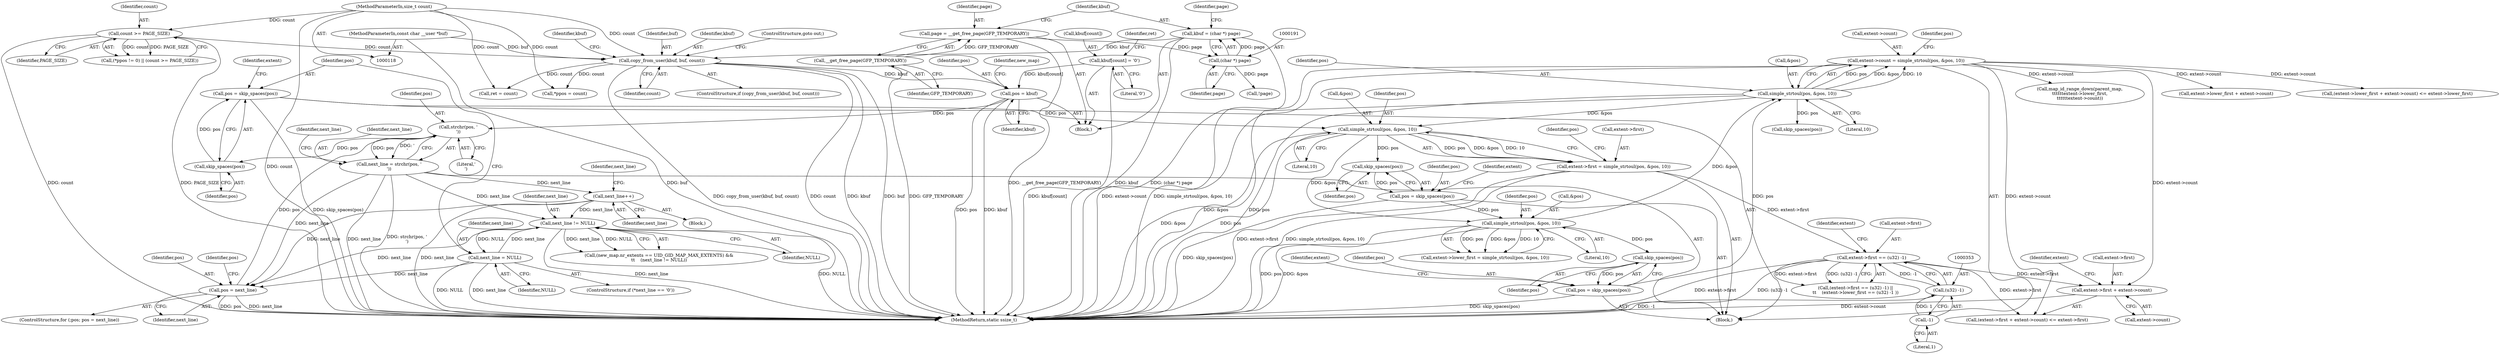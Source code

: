 digraph "0_linux_6708075f104c3c9b04b23336bb0366ca30c3931b@pointer" {
"1000367" [label="(Call,extent->first + extent->count)"];
"1000348" [label="(Call,extent->first == (u32) -1)"];
"1000280" [label="(Call,extent->first = simple_strtoul(pos, &pos, 10))"];
"1000284" [label="(Call,simple_strtoul(pos, &pos, 10))"];
"1000276" [label="(Call,pos = skip_spaces(pos))"];
"1000278" [label="(Call,skip_spaces(pos))"];
"1000256" [label="(Call,strchr(pos, '\n'))"];
"1000230" [label="(Call,pos = kbuf)"];
"1000216" [label="(Call,copy_from_user(kbuf, buf, count))"];
"1000188" [label="(Call,kbuf = (char *) page)"];
"1000190" [label="(Call,(char *) page)"];
"1000184" [label="(Call,page = __get_free_page(GFP_TEMPORARY))"];
"1000186" [label="(Call,__get_free_page(GFP_TEMPORARY))"];
"1000120" [label="(MethodParameterIn,const char __user *buf)"];
"1000207" [label="(Call,count >= PAGE_SIZE)"];
"1000121" [label="(MethodParameterIn,size_t count)"];
"1000221" [label="(Call,kbuf[count] = '\0')"];
"1000240" [label="(Call,pos = next_line)"];
"1000408" [label="(Call,next_line != NULL)"];
"1000254" [label="(Call,next_line = strchr(pos, '\n'))"];
"1000266" [label="(Call,next_line++)"];
"1000273" [label="(Call,next_line = NULL)"];
"1000322" [label="(Call,simple_strtoul(pos, &pos, 10))"];
"1000314" [label="(Call,pos = skip_spaces(pos))"];
"1000316" [label="(Call,skip_spaces(pos))"];
"1000303" [label="(Call,simple_strtoul(pos, &pos, 10))"];
"1000295" [label="(Call,pos = skip_spaces(pos))"];
"1000297" [label="(Call,skip_spaces(pos))"];
"1000352" [label="(Call,(u32) -1)"];
"1000354" [label="(Call,-1)"];
"1000318" [label="(Call,extent->count = simple_strtoul(pos, &pos, 10))"];
"1000189" [label="(Identifier,kbuf)"];
"1000326" [label="(Literal,10)"];
"1000274" [label="(Identifier,next_line)"];
"1000243" [label="(Block,)"];
"1000235" [label="(Identifier,new_map)"];
"1000288" [label="(Literal,10)"];
"1000298" [label="(Identifier,pos)"];
"1000375" [label="(Identifier,extent)"];
"1000371" [label="(Call,extent->count)"];
"1000286" [label="(Call,&pos)"];
"1000120" [label="(MethodParameterIn,const char __user *buf)"];
"1000402" [label="(Call,(new_map.nr_extents == UID_GID_MAP_MAX_EXTENTS) &&\n\t\t    (next_line != NULL))"];
"1000295" [label="(Call,pos = skip_spaces(pos))"];
"1000293" [label="(Identifier,pos)"];
"1000207" [label="(Call,count >= PAGE_SIZE)"];
"1000230" [label="(Call,pos = kbuf)"];
"1000500" [label="(Call,*ppos = count)"];
"1000304" [label="(Identifier,pos)"];
"1000254" [label="(Call,next_line = strchr(pos, '\n'))"];
"1000187" [label="(Identifier,GFP_TEMPORARY)"];
"1000352" [label="(Call,(u32) -1)"];
"1000218" [label="(Identifier,buf)"];
"1000271" [label="(Identifier,next_line)"];
"1000330" [label="(Identifier,pos)"];
"1000314" [label="(Call,pos = skip_spaces(pos))"];
"1000517" [label="(MethodReturn,static ssize_t)"];
"1000188" [label="(Call,kbuf = (char *) page)"];
"1000285" [label="(Identifier,pos)"];
"1000307" [label="(Literal,10)"];
"1000277" [label="(Identifier,pos)"];
"1000504" [label="(Call,ret = count)"];
"1000454" [label="(Call,map_id_range_down(parent_map,\n\t\t\t\t\t\textent->lower_first,\n\t\t\t\t\t\textent->count))"];
"1000232" [label="(Identifier,kbuf)"];
"1000297" [label="(Call,skip_spaces(pos))"];
"1000266" [label="(Call,next_line++)"];
"1000275" [label="(Identifier,NULL)"];
"1000354" [label="(Call,-1)"];
"1000256" [label="(Call,strchr(pos, '\n'))"];
"1000319" [label="(Call,extent->count)"];
"1000255" [label="(Identifier,next_line)"];
"1000323" [label="(Identifier,pos)"];
"1000322" [label="(Call,simple_strtoul(pos, &pos, 10))"];
"1000227" [label="(Identifier,ret)"];
"1000216" [label="(Call,copy_from_user(kbuf, buf, count))"];
"1000349" [label="(Call,extent->first)"];
"1000366" [label="(Call,(extent->first + extent->count) <= extent->first)"];
"1000238" [label="(ControlStructure,for (;pos; pos = next_line))"];
"1000231" [label="(Identifier,pos)"];
"1000222" [label="(Call,kbuf[count])"];
"1000217" [label="(Identifier,kbuf)"];
"1000280" [label="(Call,extent->first = simple_strtoul(pos, &pos, 10))"];
"1000209" [label="(Identifier,PAGE_SIZE)"];
"1000126" [label="(Block,)"];
"1000324" [label="(Call,&pos)"];
"1000268" [label="(ControlStructure,if (*next_line == '\0'))"];
"1000184" [label="(Call,page = __get_free_page(GFP_TEMPORARY))"];
"1000368" [label="(Call,extent->first)"];
"1000279" [label="(Identifier,pos)"];
"1000355" [label="(Literal,1)"];
"1000221" [label="(Call,kbuf[count] = '\0')"];
"1000315" [label="(Identifier,pos)"];
"1000299" [label="(Call,extent->lower_first = simple_strtoul(pos, &pos, 10))"];
"1000380" [label="(Call,extent->lower_first + extent->count)"];
"1000240" [label="(Call,pos = next_line)"];
"1000276" [label="(Call,pos = skip_spaces(pos))"];
"1000379" [label="(Call,(extent->lower_first + extent->count) <= extent->lower_first)"];
"1000190" [label="(Call,(char *) page)"];
"1000186" [label="(Call,__get_free_page(GFP_TEMPORARY))"];
"1000208" [label="(Identifier,count)"];
"1000408" [label="(Call,next_line != NULL)"];
"1000320" [label="(Identifier,extent)"];
"1000257" [label="(Identifier,pos)"];
"1000241" [label="(Identifier,pos)"];
"1000239" [label="(Identifier,pos)"];
"1000192" [label="(Identifier,page)"];
"1000348" [label="(Call,extent->first == (u32) -1)"];
"1000195" [label="(Identifier,page)"];
"1000317" [label="(Identifier,pos)"];
"1000185" [label="(Identifier,page)"];
"1000296" [label="(Identifier,pos)"];
"1000316" [label="(Call,skip_spaces(pos))"];
"1000202" [label="(Call,(*ppos != 0) || (count >= PAGE_SIZE))"];
"1000338" [label="(Call,skip_spaces(pos))"];
"1000305" [label="(Call,&pos)"];
"1000220" [label="(ControlStructure,goto out;)"];
"1000219" [label="(Identifier,count)"];
"1000410" [label="(Identifier,NULL)"];
"1000267" [label="(Identifier,next_line)"];
"1000223" [label="(Identifier,kbuf)"];
"1000303" [label="(Call,simple_strtoul(pos, &pos, 10))"];
"1000278" [label="(Call,skip_spaces(pos))"];
"1000347" [label="(Call,(extent->first == (u32) -1) ||\n\t\t    (extent->lower_first == (u32) -1 ))"];
"1000242" [label="(Identifier,next_line)"];
"1000194" [label="(Call,!page)"];
"1000225" [label="(Literal,'\0')"];
"1000284" [label="(Call,simple_strtoul(pos, &pos, 10))"];
"1000258" [label="(Literal,'\n')"];
"1000260" [label="(Identifier,next_line)"];
"1000301" [label="(Identifier,extent)"];
"1000318" [label="(Call,extent->count = simple_strtoul(pos, &pos, 10))"];
"1000281" [label="(Call,extent->first)"];
"1000367" [label="(Call,extent->first + extent->count)"];
"1000282" [label="(Identifier,extent)"];
"1000273" [label="(Call,next_line = NULL)"];
"1000358" [label="(Identifier,extent)"];
"1000261" [label="(Block,)"];
"1000409" [label="(Identifier,next_line)"];
"1000215" [label="(ControlStructure,if (copy_from_user(kbuf, buf, count)))"];
"1000121" [label="(MethodParameterIn,size_t count)"];
"1000367" -> "1000366"  [label="AST: "];
"1000367" -> "1000371"  [label="CFG: "];
"1000368" -> "1000367"  [label="AST: "];
"1000371" -> "1000367"  [label="AST: "];
"1000375" -> "1000367"  [label="CFG: "];
"1000367" -> "1000517"  [label="DDG: extent->count"];
"1000348" -> "1000367"  [label="DDG: extent->first"];
"1000318" -> "1000367"  [label="DDG: extent->count"];
"1000348" -> "1000347"  [label="AST: "];
"1000348" -> "1000352"  [label="CFG: "];
"1000349" -> "1000348"  [label="AST: "];
"1000352" -> "1000348"  [label="AST: "];
"1000358" -> "1000348"  [label="CFG: "];
"1000347" -> "1000348"  [label="CFG: "];
"1000348" -> "1000517"  [label="DDG: extent->first"];
"1000348" -> "1000517"  [label="DDG: (u32) -1"];
"1000348" -> "1000347"  [label="DDG: extent->first"];
"1000348" -> "1000347"  [label="DDG: (u32) -1"];
"1000280" -> "1000348"  [label="DDG: extent->first"];
"1000352" -> "1000348"  [label="DDG: -1"];
"1000348" -> "1000366"  [label="DDG: extent->first"];
"1000280" -> "1000243"  [label="AST: "];
"1000280" -> "1000284"  [label="CFG: "];
"1000281" -> "1000280"  [label="AST: "];
"1000284" -> "1000280"  [label="AST: "];
"1000293" -> "1000280"  [label="CFG: "];
"1000280" -> "1000517"  [label="DDG: simple_strtoul(pos, &pos, 10)"];
"1000280" -> "1000517"  [label="DDG: extent->first"];
"1000284" -> "1000280"  [label="DDG: pos"];
"1000284" -> "1000280"  [label="DDG: &pos"];
"1000284" -> "1000280"  [label="DDG: 10"];
"1000284" -> "1000288"  [label="CFG: "];
"1000285" -> "1000284"  [label="AST: "];
"1000286" -> "1000284"  [label="AST: "];
"1000288" -> "1000284"  [label="AST: "];
"1000284" -> "1000517"  [label="DDG: &pos"];
"1000284" -> "1000517"  [label="DDG: pos"];
"1000276" -> "1000284"  [label="DDG: pos"];
"1000322" -> "1000284"  [label="DDG: &pos"];
"1000284" -> "1000297"  [label="DDG: pos"];
"1000284" -> "1000303"  [label="DDG: &pos"];
"1000276" -> "1000243"  [label="AST: "];
"1000276" -> "1000278"  [label="CFG: "];
"1000277" -> "1000276"  [label="AST: "];
"1000278" -> "1000276"  [label="AST: "];
"1000282" -> "1000276"  [label="CFG: "];
"1000276" -> "1000517"  [label="DDG: skip_spaces(pos)"];
"1000278" -> "1000276"  [label="DDG: pos"];
"1000278" -> "1000279"  [label="CFG: "];
"1000279" -> "1000278"  [label="AST: "];
"1000256" -> "1000278"  [label="DDG: pos"];
"1000256" -> "1000254"  [label="AST: "];
"1000256" -> "1000258"  [label="CFG: "];
"1000257" -> "1000256"  [label="AST: "];
"1000258" -> "1000256"  [label="AST: "];
"1000254" -> "1000256"  [label="CFG: "];
"1000256" -> "1000254"  [label="DDG: pos"];
"1000256" -> "1000254"  [label="DDG: '\n'"];
"1000230" -> "1000256"  [label="DDG: pos"];
"1000240" -> "1000256"  [label="DDG: pos"];
"1000230" -> "1000126"  [label="AST: "];
"1000230" -> "1000232"  [label="CFG: "];
"1000231" -> "1000230"  [label="AST: "];
"1000232" -> "1000230"  [label="AST: "];
"1000235" -> "1000230"  [label="CFG: "];
"1000230" -> "1000517"  [label="DDG: pos"];
"1000230" -> "1000517"  [label="DDG: kbuf"];
"1000216" -> "1000230"  [label="DDG: kbuf"];
"1000221" -> "1000230"  [label="DDG: kbuf[count]"];
"1000216" -> "1000215"  [label="AST: "];
"1000216" -> "1000219"  [label="CFG: "];
"1000217" -> "1000216"  [label="AST: "];
"1000218" -> "1000216"  [label="AST: "];
"1000219" -> "1000216"  [label="AST: "];
"1000220" -> "1000216"  [label="CFG: "];
"1000223" -> "1000216"  [label="CFG: "];
"1000216" -> "1000517"  [label="DDG: copy_from_user(kbuf, buf, count)"];
"1000216" -> "1000517"  [label="DDG: count"];
"1000216" -> "1000517"  [label="DDG: kbuf"];
"1000216" -> "1000517"  [label="DDG: buf"];
"1000188" -> "1000216"  [label="DDG: kbuf"];
"1000120" -> "1000216"  [label="DDG: buf"];
"1000207" -> "1000216"  [label="DDG: count"];
"1000121" -> "1000216"  [label="DDG: count"];
"1000216" -> "1000500"  [label="DDG: count"];
"1000216" -> "1000504"  [label="DDG: count"];
"1000188" -> "1000126"  [label="AST: "];
"1000188" -> "1000190"  [label="CFG: "];
"1000189" -> "1000188"  [label="AST: "];
"1000190" -> "1000188"  [label="AST: "];
"1000195" -> "1000188"  [label="CFG: "];
"1000188" -> "1000517"  [label="DDG: (char *) page"];
"1000188" -> "1000517"  [label="DDG: kbuf"];
"1000190" -> "1000188"  [label="DDG: page"];
"1000190" -> "1000192"  [label="CFG: "];
"1000191" -> "1000190"  [label="AST: "];
"1000192" -> "1000190"  [label="AST: "];
"1000184" -> "1000190"  [label="DDG: page"];
"1000190" -> "1000194"  [label="DDG: page"];
"1000184" -> "1000126"  [label="AST: "];
"1000184" -> "1000186"  [label="CFG: "];
"1000185" -> "1000184"  [label="AST: "];
"1000186" -> "1000184"  [label="AST: "];
"1000189" -> "1000184"  [label="CFG: "];
"1000184" -> "1000517"  [label="DDG: __get_free_page(GFP_TEMPORARY)"];
"1000186" -> "1000184"  [label="DDG: GFP_TEMPORARY"];
"1000186" -> "1000187"  [label="CFG: "];
"1000187" -> "1000186"  [label="AST: "];
"1000186" -> "1000517"  [label="DDG: GFP_TEMPORARY"];
"1000120" -> "1000118"  [label="AST: "];
"1000120" -> "1000517"  [label="DDG: buf"];
"1000207" -> "1000202"  [label="AST: "];
"1000207" -> "1000209"  [label="CFG: "];
"1000208" -> "1000207"  [label="AST: "];
"1000209" -> "1000207"  [label="AST: "];
"1000202" -> "1000207"  [label="CFG: "];
"1000207" -> "1000517"  [label="DDG: PAGE_SIZE"];
"1000207" -> "1000517"  [label="DDG: count"];
"1000207" -> "1000202"  [label="DDG: count"];
"1000207" -> "1000202"  [label="DDG: PAGE_SIZE"];
"1000121" -> "1000207"  [label="DDG: count"];
"1000121" -> "1000118"  [label="AST: "];
"1000121" -> "1000517"  [label="DDG: count"];
"1000121" -> "1000500"  [label="DDG: count"];
"1000121" -> "1000504"  [label="DDG: count"];
"1000221" -> "1000126"  [label="AST: "];
"1000221" -> "1000225"  [label="CFG: "];
"1000222" -> "1000221"  [label="AST: "];
"1000225" -> "1000221"  [label="AST: "];
"1000227" -> "1000221"  [label="CFG: "];
"1000221" -> "1000517"  [label="DDG: kbuf[count]"];
"1000240" -> "1000238"  [label="AST: "];
"1000240" -> "1000242"  [label="CFG: "];
"1000241" -> "1000240"  [label="AST: "];
"1000242" -> "1000240"  [label="AST: "];
"1000239" -> "1000240"  [label="CFG: "];
"1000240" -> "1000517"  [label="DDG: next_line"];
"1000240" -> "1000517"  [label="DDG: pos"];
"1000408" -> "1000240"  [label="DDG: next_line"];
"1000254" -> "1000240"  [label="DDG: next_line"];
"1000266" -> "1000240"  [label="DDG: next_line"];
"1000273" -> "1000240"  [label="DDG: next_line"];
"1000408" -> "1000402"  [label="AST: "];
"1000408" -> "1000410"  [label="CFG: "];
"1000409" -> "1000408"  [label="AST: "];
"1000410" -> "1000408"  [label="AST: "];
"1000402" -> "1000408"  [label="CFG: "];
"1000408" -> "1000517"  [label="DDG: next_line"];
"1000408" -> "1000517"  [label="DDG: NULL"];
"1000408" -> "1000273"  [label="DDG: NULL"];
"1000408" -> "1000402"  [label="DDG: next_line"];
"1000408" -> "1000402"  [label="DDG: NULL"];
"1000254" -> "1000408"  [label="DDG: next_line"];
"1000266" -> "1000408"  [label="DDG: next_line"];
"1000273" -> "1000408"  [label="DDG: next_line"];
"1000254" -> "1000243"  [label="AST: "];
"1000255" -> "1000254"  [label="AST: "];
"1000260" -> "1000254"  [label="CFG: "];
"1000254" -> "1000517"  [label="DDG: next_line"];
"1000254" -> "1000517"  [label="DDG: strchr(pos, '\n')"];
"1000254" -> "1000266"  [label="DDG: next_line"];
"1000266" -> "1000261"  [label="AST: "];
"1000266" -> "1000267"  [label="CFG: "];
"1000267" -> "1000266"  [label="AST: "];
"1000271" -> "1000266"  [label="CFG: "];
"1000266" -> "1000517"  [label="DDG: next_line"];
"1000273" -> "1000268"  [label="AST: "];
"1000273" -> "1000275"  [label="CFG: "];
"1000274" -> "1000273"  [label="AST: "];
"1000275" -> "1000273"  [label="AST: "];
"1000277" -> "1000273"  [label="CFG: "];
"1000273" -> "1000517"  [label="DDG: NULL"];
"1000273" -> "1000517"  [label="DDG: next_line"];
"1000322" -> "1000318"  [label="AST: "];
"1000322" -> "1000326"  [label="CFG: "];
"1000323" -> "1000322"  [label="AST: "];
"1000324" -> "1000322"  [label="AST: "];
"1000326" -> "1000322"  [label="AST: "];
"1000318" -> "1000322"  [label="CFG: "];
"1000322" -> "1000517"  [label="DDG: &pos"];
"1000322" -> "1000517"  [label="DDG: pos"];
"1000322" -> "1000318"  [label="DDG: pos"];
"1000322" -> "1000318"  [label="DDG: &pos"];
"1000322" -> "1000318"  [label="DDG: 10"];
"1000314" -> "1000322"  [label="DDG: pos"];
"1000303" -> "1000322"  [label="DDG: &pos"];
"1000322" -> "1000338"  [label="DDG: pos"];
"1000314" -> "1000243"  [label="AST: "];
"1000314" -> "1000316"  [label="CFG: "];
"1000315" -> "1000314"  [label="AST: "];
"1000316" -> "1000314"  [label="AST: "];
"1000320" -> "1000314"  [label="CFG: "];
"1000314" -> "1000517"  [label="DDG: skip_spaces(pos)"];
"1000316" -> "1000314"  [label="DDG: pos"];
"1000316" -> "1000317"  [label="CFG: "];
"1000317" -> "1000316"  [label="AST: "];
"1000303" -> "1000316"  [label="DDG: pos"];
"1000303" -> "1000299"  [label="AST: "];
"1000303" -> "1000307"  [label="CFG: "];
"1000304" -> "1000303"  [label="AST: "];
"1000305" -> "1000303"  [label="AST: "];
"1000307" -> "1000303"  [label="AST: "];
"1000299" -> "1000303"  [label="CFG: "];
"1000303" -> "1000517"  [label="DDG: pos"];
"1000303" -> "1000517"  [label="DDG: &pos"];
"1000303" -> "1000299"  [label="DDG: pos"];
"1000303" -> "1000299"  [label="DDG: &pos"];
"1000303" -> "1000299"  [label="DDG: 10"];
"1000295" -> "1000303"  [label="DDG: pos"];
"1000295" -> "1000243"  [label="AST: "];
"1000295" -> "1000297"  [label="CFG: "];
"1000296" -> "1000295"  [label="AST: "];
"1000297" -> "1000295"  [label="AST: "];
"1000301" -> "1000295"  [label="CFG: "];
"1000295" -> "1000517"  [label="DDG: skip_spaces(pos)"];
"1000297" -> "1000295"  [label="DDG: pos"];
"1000297" -> "1000298"  [label="CFG: "];
"1000298" -> "1000297"  [label="AST: "];
"1000352" -> "1000354"  [label="CFG: "];
"1000353" -> "1000352"  [label="AST: "];
"1000354" -> "1000352"  [label="AST: "];
"1000352" -> "1000517"  [label="DDG: -1"];
"1000354" -> "1000352"  [label="DDG: 1"];
"1000354" -> "1000355"  [label="CFG: "];
"1000355" -> "1000354"  [label="AST: "];
"1000318" -> "1000243"  [label="AST: "];
"1000319" -> "1000318"  [label="AST: "];
"1000330" -> "1000318"  [label="CFG: "];
"1000318" -> "1000517"  [label="DDG: extent->count"];
"1000318" -> "1000517"  [label="DDG: simple_strtoul(pos, &pos, 10)"];
"1000318" -> "1000366"  [label="DDG: extent->count"];
"1000318" -> "1000379"  [label="DDG: extent->count"];
"1000318" -> "1000380"  [label="DDG: extent->count"];
"1000318" -> "1000454"  [label="DDG: extent->count"];
}
